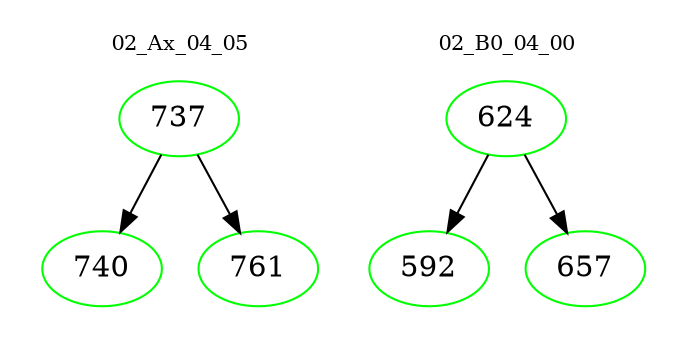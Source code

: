 digraph{
subgraph cluster_0 {
color = white
label = "02_Ax_04_05";
fontsize=10;
T0_737 [label="737", color="green"]
T0_737 -> T0_740 [color="black"]
T0_740 [label="740", color="green"]
T0_737 -> T0_761 [color="black"]
T0_761 [label="761", color="green"]
}
subgraph cluster_1 {
color = white
label = "02_B0_04_00";
fontsize=10;
T1_624 [label="624", color="green"]
T1_624 -> T1_592 [color="black"]
T1_592 [label="592", color="green"]
T1_624 -> T1_657 [color="black"]
T1_657 [label="657", color="green"]
}
}
